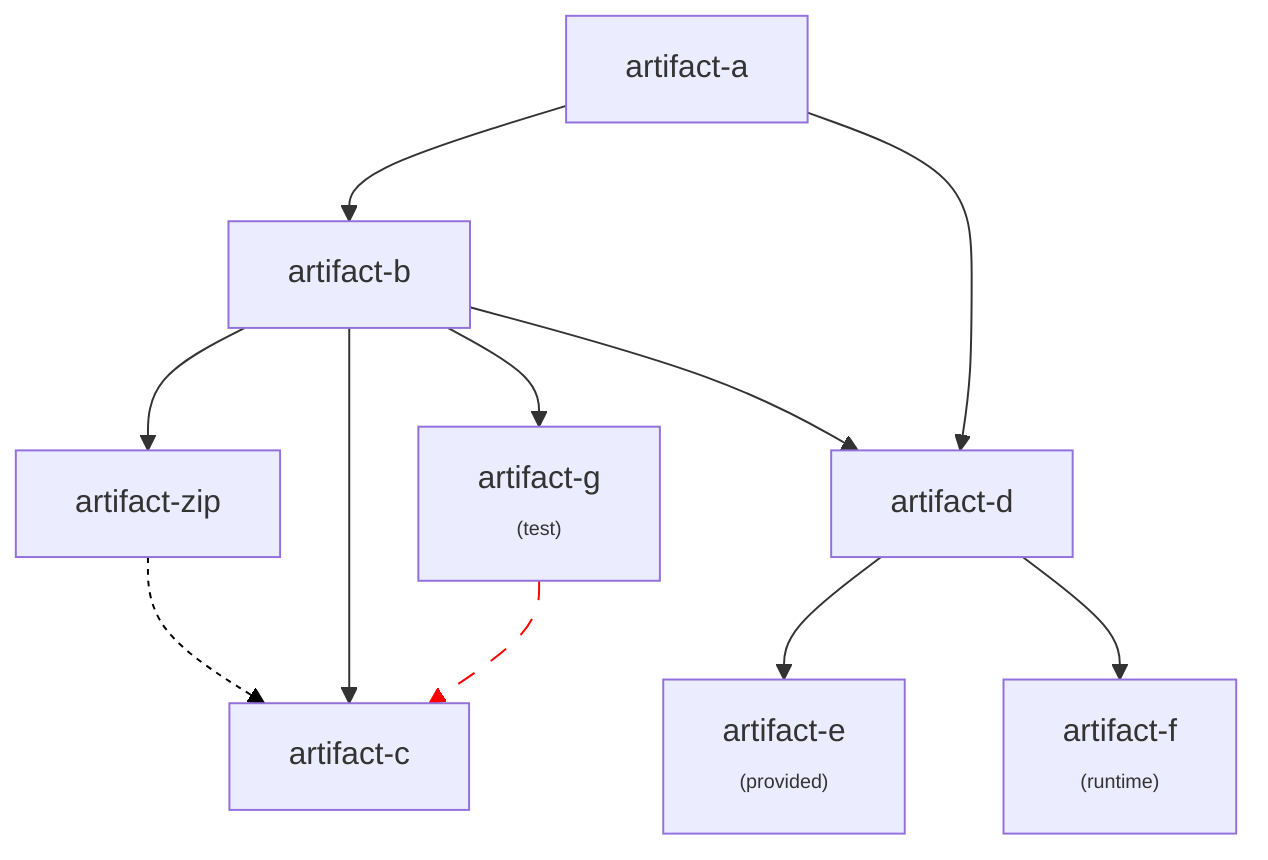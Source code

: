 flowchart TD
  %% Node Definitions:
  com.example:artifact-a:jar["artifact-a"]
  com.example:artifact-b:jar["artifact-b"]
  com.example:artifact-d:jar["artifact-d"]
  com.example.sub:artifact-g:jar["artifact-g<br/><font size=1>(test)</font>"]
  com.example:artifact-c:jar["artifact-c"]
  com.example.sub:artifact-zip:zip["artifact-zip"]
  com.example.sub:artifact-e:jar["artifact-e<br/><font size=1>(provided)</font>"]
  com.example.sub:artifact-f:jar["artifact-f<br/><font size=1>(runtime)</font>"]

  %% Edge Definitions:
  com.example:artifact-a:jar --> com.example:artifact-b:jar
  com.example:artifact-a:jar --> com.example:artifact-d:jar
  com.example.sub:artifact-g:jar --> com.example:artifact-c:jar
  com.example:artifact-b:jar --> com.example:artifact-c:jar
  com.example:artifact-b:jar --> com.example:artifact-d:jar
  com.example.sub:artifact-zip:zip --> com.example:artifact-c:jar
  com.example:artifact-d:jar --> com.example.sub:artifact-e:jar
  com.example:artifact-d:jar --> com.example.sub:artifact-f:jar
  com.example:artifact-b:jar --> com.example.sub:artifact-g:jar
  com.example:artifact-b:jar --> com.example.sub:artifact-zip:zip

  %% Edge Styles:
  linkStyle 2 color:#FF0000, stroke:#FF0000, stroke-dasharray:10px
  linkStyle 5 color:#000000, stroke:#000000, stroke-dasharray:3px